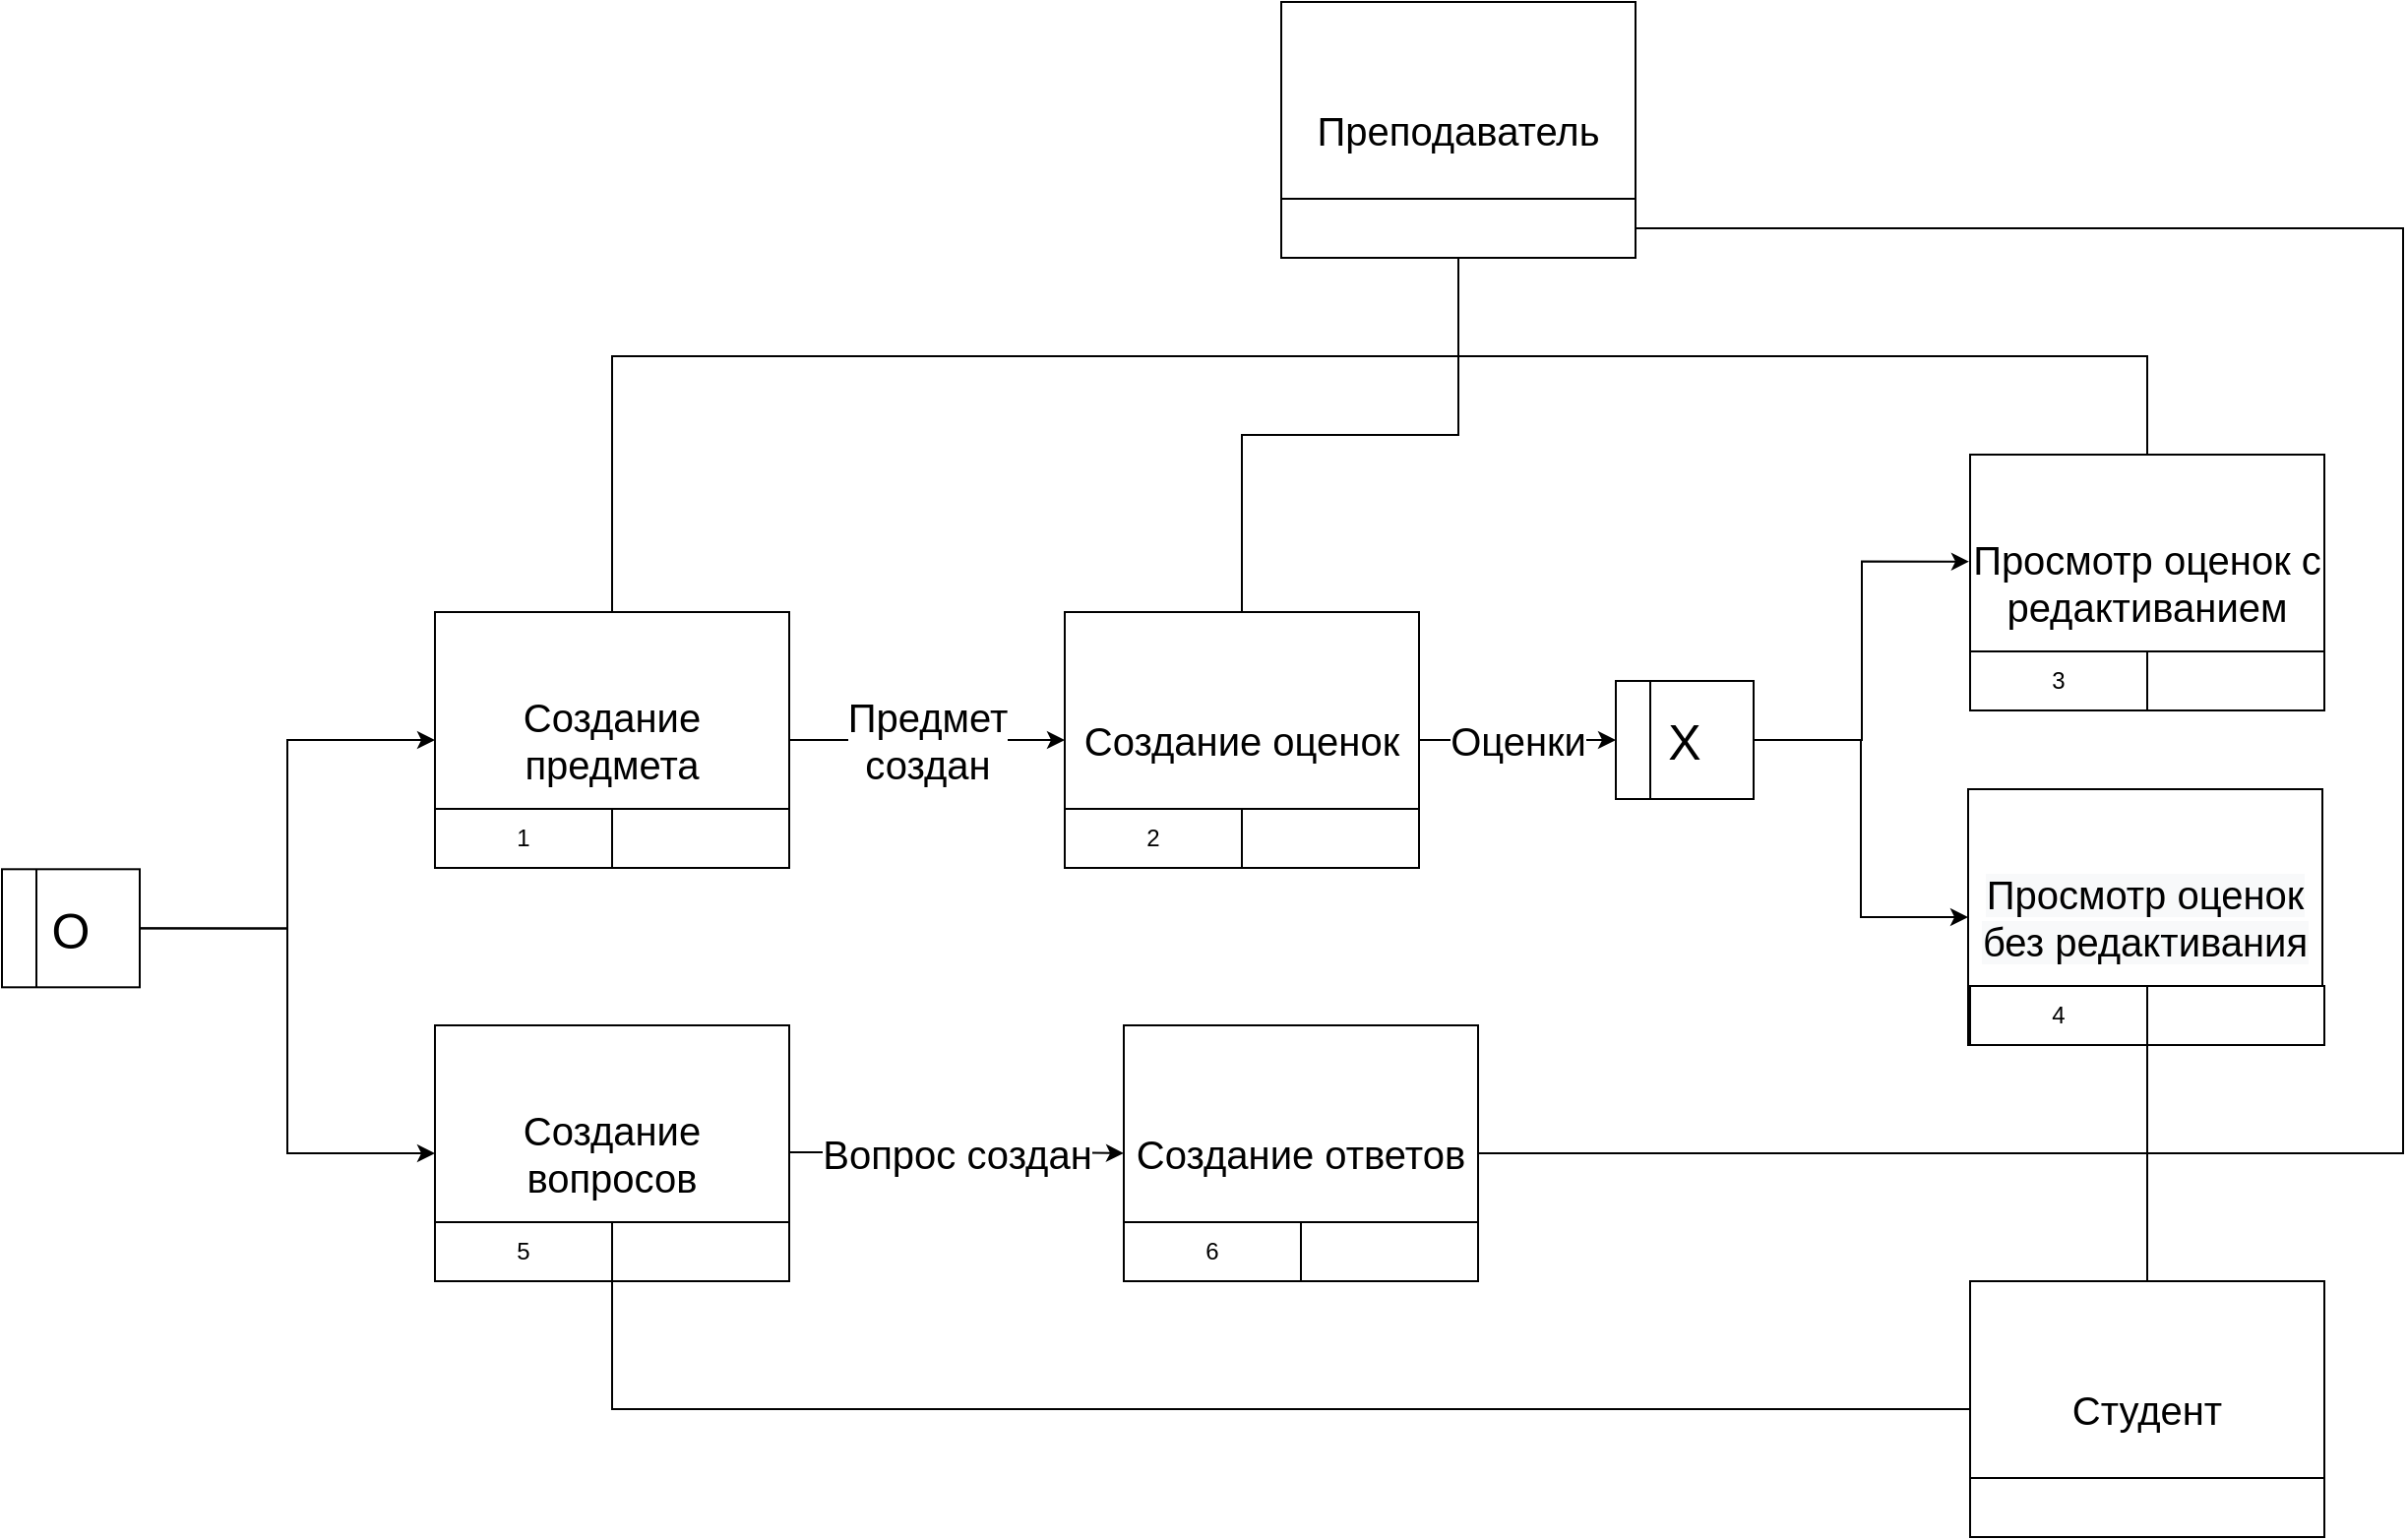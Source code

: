 <mxfile version="18.0.1" type="device"><diagram id="01wMcsrNeaYM3kxdUoNL" name="Page-1"><mxGraphModel dx="2272" dy="857" grid="1" gridSize="10" guides="1" tooltips="1" connect="1" arrows="1" fold="1" page="1" pageScale="1" pageWidth="850" pageHeight="1100" math="0" shadow="0"><root><mxCell id="0"/><mxCell id="1" parent="0"/><mxCell id="kmj7DJ_VLL9cZRg-8q3p-18" value="" style="group" parent="1" vertex="1" connectable="0"><mxGeometry x="670" y="625" width="70" height="60" as="geometry"/></mxCell><mxCell id="kmj7DJ_VLL9cZRg-8q3p-19" value="&lt;font style=&quot;font-size: 25px;&quot;&gt;X&lt;/font&gt;" style="rounded=0;whiteSpace=wrap;html=1;" parent="kmj7DJ_VLL9cZRg-8q3p-18" vertex="1"><mxGeometry width="70" height="60" as="geometry"/></mxCell><mxCell id="kmj7DJ_VLL9cZRg-8q3p-20" value="" style="endArrow=none;html=1;rounded=0;entryX=0.25;entryY=0;entryDx=0;entryDy=0;exitX=0.25;exitY=1;exitDx=0;exitDy=0;" parent="kmj7DJ_VLL9cZRg-8q3p-18" source="kmj7DJ_VLL9cZRg-8q3p-19" target="kmj7DJ_VLL9cZRg-8q3p-19" edge="1"><mxGeometry width="50" height="50" relative="1" as="geometry"><mxPoint x="10" y="80" as="sourcePoint"/><mxPoint x="60" y="30" as="targetPoint"/></mxGeometry></mxCell><mxCell id="kmj7DJ_VLL9cZRg-8q3p-27" value="" style="group" parent="1" vertex="1" connectable="0"><mxGeometry x="70" y="590" width="180" height="130" as="geometry"/></mxCell><mxCell id="kmj7DJ_VLL9cZRg-8q3p-28" value="&lt;font style=&quot;font-size: 20px;&quot;&gt;Создание предмета&lt;/font&gt;" style="rounded=0;whiteSpace=wrap;html=1;" parent="kmj7DJ_VLL9cZRg-8q3p-27" vertex="1"><mxGeometry width="180" height="130" as="geometry"/></mxCell><mxCell id="kmj7DJ_VLL9cZRg-8q3p-29" value="1" style="rounded=0;whiteSpace=wrap;html=1;" parent="kmj7DJ_VLL9cZRg-8q3p-27" vertex="1"><mxGeometry y="100" width="90" height="30" as="geometry"/></mxCell><mxCell id="kmj7DJ_VLL9cZRg-8q3p-30" value="" style="rounded=0;whiteSpace=wrap;html=1;" parent="kmj7DJ_VLL9cZRg-8q3p-27" vertex="1"><mxGeometry x="90" y="100" width="90" height="30" as="geometry"/></mxCell><mxCell id="kmj7DJ_VLL9cZRg-8q3p-31" value="" style="group" parent="1" vertex="1" connectable="0"><mxGeometry x="390" y="590" width="180" height="130" as="geometry"/></mxCell><mxCell id="kmj7DJ_VLL9cZRg-8q3p-32" value="&lt;font style=&quot;font-size: 20px;&quot;&gt;Создание оценок&lt;/font&gt;" style="rounded=0;whiteSpace=wrap;html=1;" parent="kmj7DJ_VLL9cZRg-8q3p-31" vertex="1"><mxGeometry width="180" height="130" as="geometry"/></mxCell><mxCell id="kmj7DJ_VLL9cZRg-8q3p-33" value="2" style="rounded=0;whiteSpace=wrap;html=1;" parent="kmj7DJ_VLL9cZRg-8q3p-31" vertex="1"><mxGeometry y="100" width="90" height="30" as="geometry"/></mxCell><mxCell id="kmj7DJ_VLL9cZRg-8q3p-34" value="" style="rounded=0;whiteSpace=wrap;html=1;" parent="kmj7DJ_VLL9cZRg-8q3p-31" vertex="1"><mxGeometry x="90" y="100" width="90" height="30" as="geometry"/></mxCell><mxCell id="kmj7DJ_VLL9cZRg-8q3p-35" value="Предмет&lt;br&gt;создан" style="edgeStyle=orthogonalEdgeStyle;rounded=0;orthogonalLoop=1;jettySize=auto;html=1;entryX=0;entryY=0.5;entryDx=0;entryDy=0;fontSize=20;" parent="1" source="kmj7DJ_VLL9cZRg-8q3p-28" target="kmj7DJ_VLL9cZRg-8q3p-32" edge="1"><mxGeometry relative="1" as="geometry"/></mxCell><mxCell id="kmj7DJ_VLL9cZRg-8q3p-36" value="Оценки" style="edgeStyle=orthogonalEdgeStyle;rounded=0;orthogonalLoop=1;jettySize=auto;html=1;entryX=0;entryY=0.5;entryDx=0;entryDy=0;fontSize=20;" parent="1" source="kmj7DJ_VLL9cZRg-8q3p-32" target="kmj7DJ_VLL9cZRg-8q3p-19" edge="1"><mxGeometry relative="1" as="geometry"/></mxCell><mxCell id="kmj7DJ_VLL9cZRg-8q3p-41" value="" style="group" parent="1" vertex="1" connectable="0"><mxGeometry x="850" y="510" width="180" height="130" as="geometry"/></mxCell><mxCell id="kmj7DJ_VLL9cZRg-8q3p-42" value="&lt;font style=&quot;font-size: 20px;&quot;&gt;Просмотр оценок с редактиванием&lt;/font&gt;" style="rounded=0;whiteSpace=wrap;html=1;" parent="kmj7DJ_VLL9cZRg-8q3p-41" vertex="1"><mxGeometry width="180" height="130" as="geometry"/></mxCell><mxCell id="kmj7DJ_VLL9cZRg-8q3p-43" value="3" style="rounded=0;whiteSpace=wrap;html=1;" parent="kmj7DJ_VLL9cZRg-8q3p-41" vertex="1"><mxGeometry y="100" width="90" height="30" as="geometry"/></mxCell><mxCell id="kmj7DJ_VLL9cZRg-8q3p-44" value="" style="rounded=0;whiteSpace=wrap;html=1;" parent="kmj7DJ_VLL9cZRg-8q3p-41" vertex="1"><mxGeometry x="90" y="100" width="90" height="30" as="geometry"/></mxCell><mxCell id="kmj7DJ_VLL9cZRg-8q3p-45" value="4" style="group" parent="1" vertex="1" connectable="0"><mxGeometry x="850" y="680" width="180" height="130" as="geometry"/></mxCell><mxCell id="kmj7DJ_VLL9cZRg-8q3p-46" value="&lt;span style=&quot;color: rgb(0, 0, 0); font-family: Helvetica; font-size: 20px; font-style: normal; font-variant-ligatures: normal; font-variant-caps: normal; font-weight: 400; letter-spacing: normal; orphans: 2; text-align: center; text-indent: 0px; text-transform: none; widows: 2; word-spacing: 0px; -webkit-text-stroke-width: 0px; background-color: rgb(248, 249, 250); text-decoration-thickness: initial; text-decoration-style: initial; text-decoration-color: initial; float: none; display: inline !important;&quot;&gt;Просмотр оценок без редактивания&lt;/span&gt;" style="rounded=0;whiteSpace=wrap;html=1;" parent="kmj7DJ_VLL9cZRg-8q3p-45" vertex="1"><mxGeometry x="-1" width="180" height="130" as="geometry"/></mxCell><mxCell id="kmj7DJ_VLL9cZRg-8q3p-47" value="4" style="rounded=0;whiteSpace=wrap;html=1;" parent="kmj7DJ_VLL9cZRg-8q3p-45" vertex="1"><mxGeometry y="100" width="90" height="30" as="geometry"/></mxCell><mxCell id="kmj7DJ_VLL9cZRg-8q3p-48" value="" style="rounded=0;whiteSpace=wrap;html=1;" parent="kmj7DJ_VLL9cZRg-8q3p-45" vertex="1"><mxGeometry x="90" y="100" width="90" height="30" as="geometry"/></mxCell><mxCell id="kmj7DJ_VLL9cZRg-8q3p-49" style="edgeStyle=orthogonalEdgeStyle;rounded=0;orthogonalLoop=1;jettySize=auto;html=1;entryX=-0.003;entryY=0.418;entryDx=0;entryDy=0;entryPerimeter=0;fontSize=20;" parent="1" source="kmj7DJ_VLL9cZRg-8q3p-19" target="kmj7DJ_VLL9cZRg-8q3p-42" edge="1"><mxGeometry relative="1" as="geometry"/></mxCell><mxCell id="kmj7DJ_VLL9cZRg-8q3p-50" value="" style="endArrow=classic;html=1;rounded=0;fontSize=20;exitX=1;exitY=0.5;exitDx=0;exitDy=0;entryX=0;entryY=0.5;entryDx=0;entryDy=0;edgeStyle=orthogonalEdgeStyle;" parent="1" source="kmj7DJ_VLL9cZRg-8q3p-19" target="kmj7DJ_VLL9cZRg-8q3p-46" edge="1"><mxGeometry width="50" height="50" relative="1" as="geometry"><mxPoint x="610" y="750" as="sourcePoint"/><mxPoint x="660" y="700" as="targetPoint"/></mxGeometry></mxCell><mxCell id="kmj7DJ_VLL9cZRg-8q3p-51" value="" style="group" parent="1" vertex="1" connectable="0"><mxGeometry x="500" y="280" width="180" height="130" as="geometry"/></mxCell><mxCell id="kmj7DJ_VLL9cZRg-8q3p-52" value="&lt;span style=&quot;font-size: 20px;&quot;&gt;Преподаватель&lt;/span&gt;" style="rounded=0;whiteSpace=wrap;html=1;" parent="kmj7DJ_VLL9cZRg-8q3p-51" vertex="1"><mxGeometry width="180" height="130" as="geometry"/></mxCell><mxCell id="kmj7DJ_VLL9cZRg-8q3p-53" value="" style="rounded=0;whiteSpace=wrap;html=1;" parent="kmj7DJ_VLL9cZRg-8q3p-51" vertex="1"><mxGeometry y="100" width="180" height="30" as="geometry"/></mxCell><mxCell id="kmj7DJ_VLL9cZRg-8q3p-56" value="" style="group" parent="1" vertex="1" connectable="0"><mxGeometry x="850" y="930" width="180" height="130" as="geometry"/></mxCell><mxCell id="kmj7DJ_VLL9cZRg-8q3p-57" value="&lt;span style=&quot;font-size: 20px;&quot;&gt;Студент&lt;/span&gt;" style="rounded=0;whiteSpace=wrap;html=1;" parent="kmj7DJ_VLL9cZRg-8q3p-56" vertex="1"><mxGeometry width="180" height="130" as="geometry"/></mxCell><mxCell id="kmj7DJ_VLL9cZRg-8q3p-58" value="" style="rounded=0;whiteSpace=wrap;html=1;" parent="kmj7DJ_VLL9cZRg-8q3p-56" vertex="1"><mxGeometry y="100" width="180" height="30" as="geometry"/></mxCell><mxCell id="kmj7DJ_VLL9cZRg-8q3p-59" style="edgeStyle=orthogonalEdgeStyle;rounded=0;orthogonalLoop=1;jettySize=auto;html=1;entryX=1;entryY=1;entryDx=0;entryDy=0;fontSize=20;endArrow=none;endFill=0;" parent="1" source="kmj7DJ_VLL9cZRg-8q3p-57" target="kmj7DJ_VLL9cZRg-8q3p-47" edge="1"><mxGeometry relative="1" as="geometry"/></mxCell><mxCell id="kmj7DJ_VLL9cZRg-8q3p-60" style="edgeStyle=orthogonalEdgeStyle;rounded=0;orthogonalLoop=1;jettySize=auto;html=1;entryX=0.5;entryY=0;entryDx=0;entryDy=0;fontSize=20;endArrow=none;endFill=0;" parent="1" source="kmj7DJ_VLL9cZRg-8q3p-52" target="kmj7DJ_VLL9cZRg-8q3p-28" edge="1"><mxGeometry relative="1" as="geometry"><Array as="points"><mxPoint x="590" y="460"/><mxPoint x="160" y="460"/></Array></mxGeometry></mxCell><mxCell id="kmj7DJ_VLL9cZRg-8q3p-61" style="edgeStyle=orthogonalEdgeStyle;rounded=0;orthogonalLoop=1;jettySize=auto;html=1;fontSize=20;endArrow=none;endFill=0;" parent="1" source="kmj7DJ_VLL9cZRg-8q3p-52" target="kmj7DJ_VLL9cZRg-8q3p-32" edge="1"><mxGeometry relative="1" as="geometry"/></mxCell><mxCell id="kmj7DJ_VLL9cZRg-8q3p-62" style="edgeStyle=orthogonalEdgeStyle;rounded=0;orthogonalLoop=1;jettySize=auto;html=1;entryX=0.5;entryY=0;entryDx=0;entryDy=0;fontSize=20;endArrow=none;endFill=0;" parent="1" source="kmj7DJ_VLL9cZRg-8q3p-52" target="kmj7DJ_VLL9cZRg-8q3p-42" edge="1"><mxGeometry relative="1" as="geometry"><Array as="points"><mxPoint x="590" y="460"/><mxPoint x="940" y="460"/></Array></mxGeometry></mxCell><mxCell id="fBOipV9qK0aYeSwCP3ht-1" value="" style="group" vertex="1" connectable="0" parent="1"><mxGeometry x="70" y="800" width="180" height="130" as="geometry"/></mxCell><mxCell id="fBOipV9qK0aYeSwCP3ht-2" value="&lt;font style=&quot;font-size: 20px;&quot;&gt;Создание вопросов&lt;/font&gt;" style="rounded=0;whiteSpace=wrap;html=1;" vertex="1" parent="fBOipV9qK0aYeSwCP3ht-1"><mxGeometry width="180" height="130" as="geometry"/></mxCell><mxCell id="fBOipV9qK0aYeSwCP3ht-3" value="5" style="rounded=0;whiteSpace=wrap;html=1;" vertex="1" parent="fBOipV9qK0aYeSwCP3ht-1"><mxGeometry y="100" width="90" height="30" as="geometry"/></mxCell><mxCell id="fBOipV9qK0aYeSwCP3ht-4" value="" style="rounded=0;whiteSpace=wrap;html=1;" vertex="1" parent="fBOipV9qK0aYeSwCP3ht-1"><mxGeometry x="90" y="100" width="90" height="30" as="geometry"/></mxCell><mxCell id="fBOipV9qK0aYeSwCP3ht-6" value="Вопрос создан" style="edgeStyle=orthogonalEdgeStyle;rounded=0;orthogonalLoop=1;jettySize=auto;html=1;fontSize=20;" edge="1" parent="1"><mxGeometry relative="1" as="geometry"><mxPoint x="250" y="864.5" as="sourcePoint"/><mxPoint x="420" y="865" as="targetPoint"/><Array as="points"><mxPoint x="380" y="865"/><mxPoint x="380" y="865"/></Array></mxGeometry></mxCell><mxCell id="fBOipV9qK0aYeSwCP3ht-7" value="" style="group" vertex="1" connectable="0" parent="1"><mxGeometry x="420" y="800" width="180" height="130" as="geometry"/></mxCell><mxCell id="fBOipV9qK0aYeSwCP3ht-8" value="&lt;font style=&quot;font-size: 20px;&quot;&gt;Создание ответов&lt;/font&gt;" style="rounded=0;whiteSpace=wrap;html=1;" vertex="1" parent="fBOipV9qK0aYeSwCP3ht-7"><mxGeometry width="180" height="130" as="geometry"/></mxCell><mxCell id="fBOipV9qK0aYeSwCP3ht-9" value="6" style="rounded=0;whiteSpace=wrap;html=1;" vertex="1" parent="fBOipV9qK0aYeSwCP3ht-7"><mxGeometry y="100" width="90" height="30" as="geometry"/></mxCell><mxCell id="fBOipV9qK0aYeSwCP3ht-10" value="" style="rounded=0;whiteSpace=wrap;html=1;" vertex="1" parent="fBOipV9qK0aYeSwCP3ht-7"><mxGeometry x="90" y="100" width="90" height="30" as="geometry"/></mxCell><mxCell id="fBOipV9qK0aYeSwCP3ht-11" style="edgeStyle=orthogonalEdgeStyle;rounded=0;orthogonalLoop=1;jettySize=auto;html=1;entryX=1;entryY=1;entryDx=0;entryDy=0;endArrow=none;endFill=0;" edge="1" parent="1" source="kmj7DJ_VLL9cZRg-8q3p-57" target="fBOipV9qK0aYeSwCP3ht-3"><mxGeometry relative="1" as="geometry"><mxPoint x="660" y="1080" as="targetPoint"/></mxGeometry></mxCell><mxCell id="fBOipV9qK0aYeSwCP3ht-12" style="edgeStyle=orthogonalEdgeStyle;rounded=0;orthogonalLoop=1;jettySize=auto;html=1;entryX=1;entryY=0.5;entryDx=0;entryDy=0;endArrow=none;endFill=0;" edge="1" parent="1" source="kmj7DJ_VLL9cZRg-8q3p-53" target="fBOipV9qK0aYeSwCP3ht-8"><mxGeometry relative="1" as="geometry"><Array as="points"><mxPoint x="1070" y="395"/><mxPoint x="1070" y="865"/></Array></mxGeometry></mxCell><mxCell id="fBOipV9qK0aYeSwCP3ht-13" value="" style="group" vertex="1" connectable="0" parent="1"><mxGeometry x="-150" y="720.66" width="70" height="60" as="geometry"/></mxCell><mxCell id="fBOipV9qK0aYeSwCP3ht-14" value="&lt;font style=&quot;font-size: 25px;&quot;&gt;O&lt;/font&gt;" style="rounded=0;whiteSpace=wrap;html=1;" vertex="1" parent="fBOipV9qK0aYeSwCP3ht-13"><mxGeometry width="70" height="60" as="geometry"/></mxCell><mxCell id="fBOipV9qK0aYeSwCP3ht-15" value="" style="endArrow=none;html=1;rounded=0;entryX=0.25;entryY=0;entryDx=0;entryDy=0;exitX=0.25;exitY=1;exitDx=0;exitDy=0;" edge="1" parent="fBOipV9qK0aYeSwCP3ht-13" source="fBOipV9qK0aYeSwCP3ht-14" target="fBOipV9qK0aYeSwCP3ht-14"><mxGeometry width="50" height="50" relative="1" as="geometry"><mxPoint x="10" y="80" as="sourcePoint"/><mxPoint x="60" y="30" as="targetPoint"/></mxGeometry></mxCell><mxCell id="fBOipV9qK0aYeSwCP3ht-16" style="edgeStyle=orthogonalEdgeStyle;rounded=0;orthogonalLoop=1;jettySize=auto;html=1;entryX=0;entryY=0.5;entryDx=0;entryDy=0;fontSize=20;" edge="1" parent="1" source="fBOipV9qK0aYeSwCP3ht-14" target="kmj7DJ_VLL9cZRg-8q3p-28"><mxGeometry relative="1" as="geometry"><mxPoint x="29.46" y="660.0" as="targetPoint"/></mxGeometry></mxCell><mxCell id="fBOipV9qK0aYeSwCP3ht-17" value="" style="endArrow=classic;html=1;rounded=0;fontSize=20;exitX=1;exitY=0.5;exitDx=0;exitDy=0;entryX=0;entryY=0.5;entryDx=0;entryDy=0;edgeStyle=orthogonalEdgeStyle;" edge="1" parent="1" source="fBOipV9qK0aYeSwCP3ht-14" target="fBOipV9qK0aYeSwCP3ht-2"><mxGeometry width="50" height="50" relative="1" as="geometry"><mxPoint x="-210" y="845.66" as="sourcePoint"/><mxPoint x="29" y="840.66" as="targetPoint"/></mxGeometry></mxCell></root></mxGraphModel></diagram></mxfile>